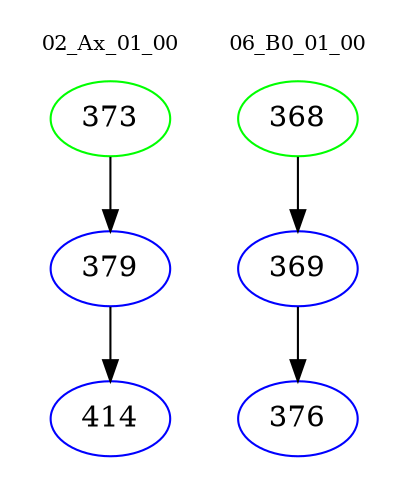 digraph{
subgraph cluster_0 {
color = white
label = "02_Ax_01_00";
fontsize=10;
T0_373 [label="373", color="green"]
T0_373 -> T0_379 [color="black"]
T0_379 [label="379", color="blue"]
T0_379 -> T0_414 [color="black"]
T0_414 [label="414", color="blue"]
}
subgraph cluster_1 {
color = white
label = "06_B0_01_00";
fontsize=10;
T1_368 [label="368", color="green"]
T1_368 -> T1_369 [color="black"]
T1_369 [label="369", color="blue"]
T1_369 -> T1_376 [color="black"]
T1_376 [label="376", color="blue"]
}
}
